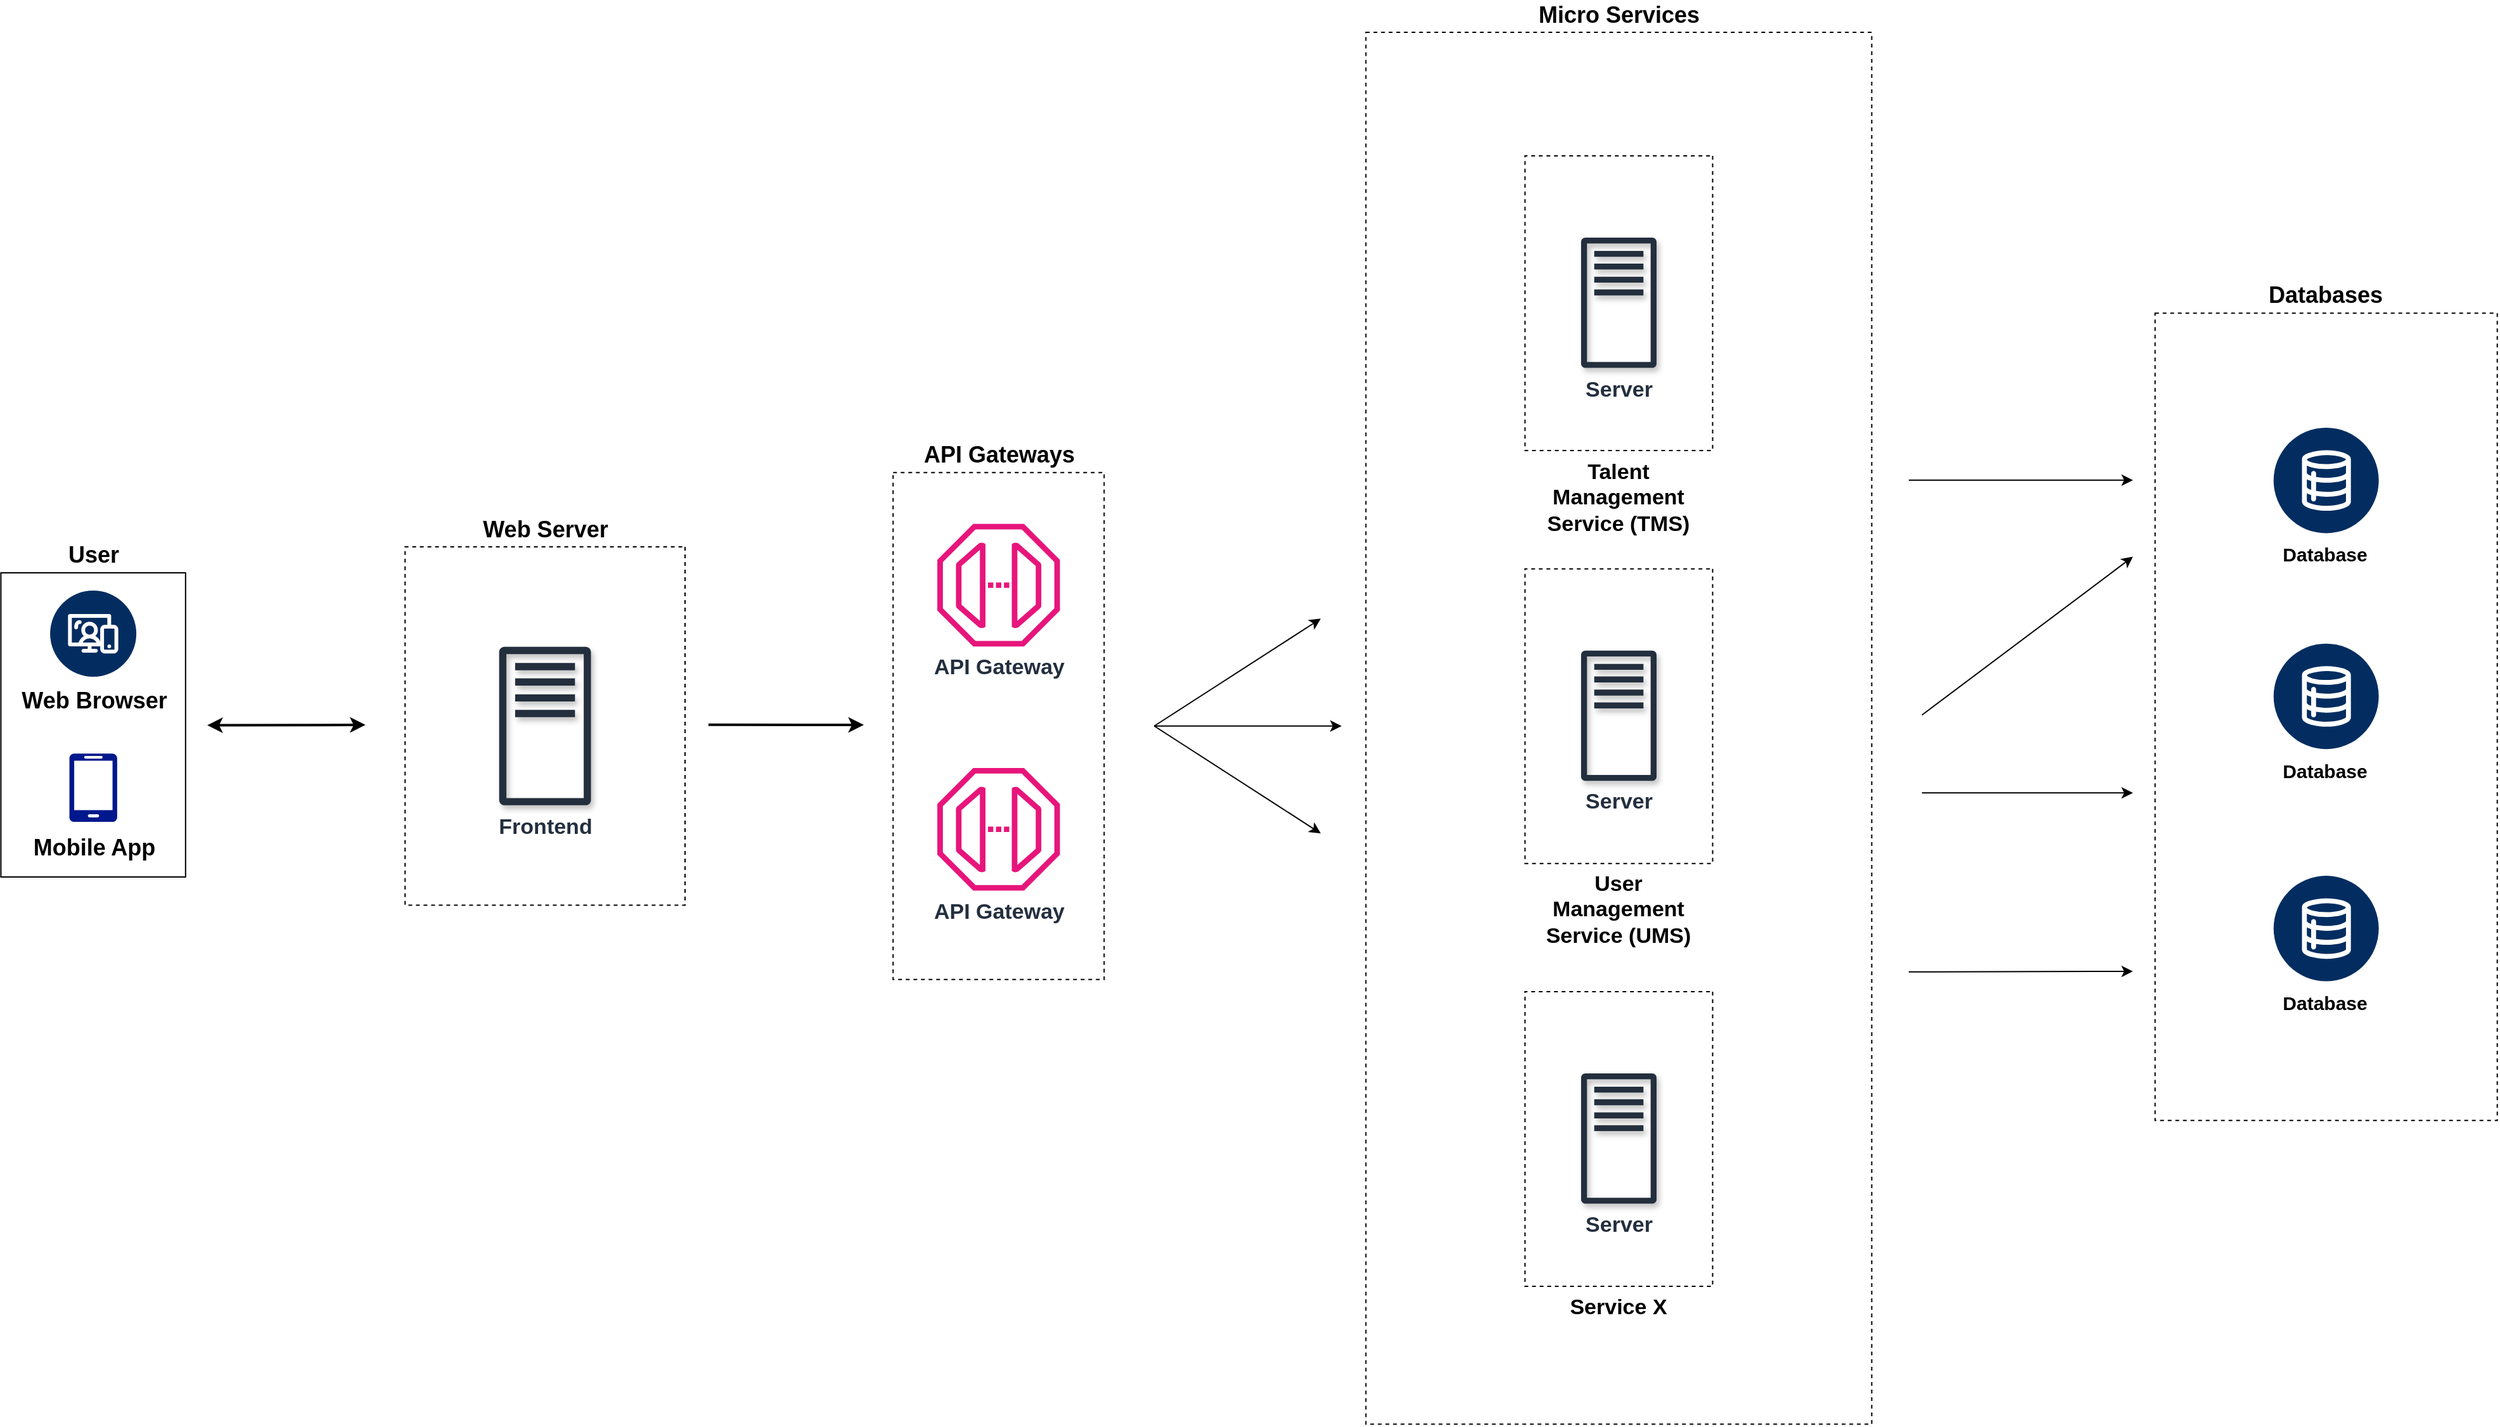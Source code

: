 <mxfile version="22.0.4" type="github">
  <diagram name="Page-1" id="LvNY7FXKQWi8iEAFDGLf">
    <mxGraphModel dx="5321" dy="1472" grid="1" gridSize="10" guides="1" tooltips="1" connect="1" arrows="1" fold="1" page="1" pageScale="1" pageWidth="827" pageHeight="1169" math="0" shadow="0">
      <root>
        <mxCell id="0" />
        <mxCell id="1" parent="0" />
        <mxCell id="ZSIqHXNkp4VvMcNmBLzM-55" value="" style="group" vertex="1" connectable="0" parent="1">
          <mxGeometry x="-2222.29" y="47.54" width="1969.64" height="1098.23" as="geometry" />
        </mxCell>
        <mxCell id="ZSIqHXNkp4VvMcNmBLzM-5" value="&lt;font style=&quot;font-size: 18px;&quot;&gt;User&lt;/font&gt;" style="rounded=0;whiteSpace=wrap;html=1;fillColor=none;container=0;fontSize=18;fontStyle=1;labelPosition=center;verticalLabelPosition=top;align=center;verticalAlign=bottom;" vertex="1" parent="ZSIqHXNkp4VvMcNmBLzM-55">
          <mxGeometry y="426.46" width="145.7" height="240" as="geometry" />
        </mxCell>
        <mxCell id="uqdXHjlTI7FaIm_EF8wb-11" value="" style="endArrow=classic;html=1;rounded=0;strokeWidth=2;" parent="ZSIqHXNkp4VvMcNmBLzM-55" edge="1">
          <mxGeometry width="50" height="50" relative="1" as="geometry">
            <mxPoint x="558.257" y="546.285" as="sourcePoint" />
            <mxPoint x="680.849" y="546.465" as="targetPoint" />
          </mxGeometry>
        </mxCell>
        <mxCell id="ZSIqHXNkp4VvMcNmBLzM-44" value="" style="endArrow=classic;startArrow=classic;html=1;rounded=0;strokeWidth=2;" edge="1" parent="ZSIqHXNkp4VvMcNmBLzM-55">
          <mxGeometry width="50" height="50" relative="1" as="geometry">
            <mxPoint x="162.799" y="546.751" as="sourcePoint" />
            <mxPoint x="287.68" y="546.465" as="targetPoint" />
          </mxGeometry>
        </mxCell>
        <mxCell id="ZSIqHXNkp4VvMcNmBLzM-3" value="" style="sketch=0;aspect=fixed;pointerEvents=1;shadow=0;dashed=0;html=1;strokeColor=none;labelPosition=center;verticalLabelPosition=bottom;verticalAlign=top;align=center;fillColor=#00188D;shape=mxgraph.azure.mobile;container=0;" vertex="1" parent="ZSIqHXNkp4VvMcNmBLzM-55">
          <mxGeometry x="53.972" y="569.044" width="37.756" height="53.937" as="geometry" />
        </mxCell>
        <mxCell id="ZSIqHXNkp4VvMcNmBLzM-4" value="&lt;font size=&quot;1&quot; style=&quot;&quot;&gt;&lt;b style=&quot;font-size: 18px;&quot;&gt;Mobile App&lt;/b&gt;&lt;/font&gt;" style="text;html=1;align=center;verticalAlign=middle;resizable=0;points=[];autosize=1;strokeColor=none;fillColor=none;container=0;" vertex="1" parent="ZSIqHXNkp4VvMcNmBLzM-55">
          <mxGeometry x="12.85" y="623.22" width="120" height="40" as="geometry" />
        </mxCell>
        <mxCell id="ZSIqHXNkp4VvMcNmBLzM-6" value="" style="verticalLabelPosition=bottom;aspect=fixed;html=1;shape=mxgraph.salesforce.web2;container=0;" vertex="1" parent="ZSIqHXNkp4VvMcNmBLzM-55">
          <mxGeometry x="38.846" y="440.469" width="68.007" height="68.007" as="geometry" />
        </mxCell>
        <mxCell id="ZSIqHXNkp4VvMcNmBLzM-7" value="&lt;font size=&quot;1&quot; style=&quot;&quot;&gt;&lt;b style=&quot;font-size: 18px;&quot;&gt;Web Browser&lt;/b&gt;&lt;/font&gt;" style="text;html=1;align=center;verticalAlign=middle;resizable=0;points=[];autosize=1;strokeColor=none;fillColor=none;container=0;" vertex="1" parent="ZSIqHXNkp4VvMcNmBLzM-55">
          <mxGeometry x="2.85" y="507.173" width="140" height="40" as="geometry" />
        </mxCell>
        <mxCell id="HdYODfSveYisiQmtVQ8u-7" value="" style="endArrow=classic;html=1;rounded=0;" parent="ZSIqHXNkp4VvMcNmBLzM-55" edge="1">
          <mxGeometry width="50" height="50" relative="1" as="geometry">
            <mxPoint x="1505.274" y="353.295" as="sourcePoint" />
            <mxPoint x="1682.19" y="353.358" as="targetPoint" />
          </mxGeometry>
        </mxCell>
        <mxCell id="uqdXHjlTI7FaIm_EF8wb-18" value="" style="endArrow=classic;html=1;rounded=0;" parent="ZSIqHXNkp4VvMcNmBLzM-55" edge="1">
          <mxGeometry width="50" height="50" relative="1" as="geometry">
            <mxPoint x="1515.681" y="538.693" as="sourcePoint" />
            <mxPoint x="1682.19" y="413.717" as="targetPoint" />
          </mxGeometry>
        </mxCell>
        <mxCell id="ZSIqHXNkp4VvMcNmBLzM-34" value="" style="endArrow=classic;html=1;rounded=0;" edge="1" parent="ZSIqHXNkp4VvMcNmBLzM-55">
          <mxGeometry width="50" height="50" relative="1" as="geometry">
            <mxPoint x="1505.274" y="741.393" as="sourcePoint" />
            <mxPoint x="1682.19" y="740.927" as="targetPoint" />
          </mxGeometry>
        </mxCell>
        <mxCell id="ZSIqHXNkp4VvMcNmBLzM-45" value="" style="endArrow=classic;html=1;rounded=0;" edge="1" parent="ZSIqHXNkp4VvMcNmBLzM-55">
          <mxGeometry width="50" height="50" relative="1" as="geometry">
            <mxPoint x="1515.681" y="600.026" as="sourcePoint" />
            <mxPoint x="1682.19" y="600.089" as="targetPoint" />
          </mxGeometry>
        </mxCell>
        <mxCell id="uqdXHjlTI7FaIm_EF8wb-22" value="" style="endArrow=classic;html=1;rounded=0;" parent="ZSIqHXNkp4VvMcNmBLzM-55" edge="1">
          <mxGeometry width="50" height="50" relative="1" as="geometry">
            <mxPoint x="910.005" y="547.344" as="sourcePoint" />
            <mxPoint x="1041.391" y="632.059" as="targetPoint" />
          </mxGeometry>
        </mxCell>
        <mxCell id="uqdXHjlTI7FaIm_EF8wb-23" value="" style="endArrow=classic;html=1;rounded=0;" parent="ZSIqHXNkp4VvMcNmBLzM-55" edge="1">
          <mxGeometry width="50" height="50" relative="1" as="geometry">
            <mxPoint x="910.005" y="547.344" as="sourcePoint" />
            <mxPoint x="1041.391" y="462.629" as="targetPoint" />
          </mxGeometry>
        </mxCell>
        <mxCell id="uqdXHjlTI7FaIm_EF8wb-24" value="" style="endArrow=classic;html=1;rounded=0;" parent="ZSIqHXNkp4VvMcNmBLzM-55" edge="1">
          <mxGeometry width="50" height="50" relative="1" as="geometry">
            <mxPoint x="910.005" y="547.344" as="sourcePoint" />
            <mxPoint x="1057.814" y="547.344" as="targetPoint" />
          </mxGeometry>
        </mxCell>
        <mxCell id="uqdXHjlTI7FaIm_EF8wb-31" value="&lt;b&gt;&lt;font style=&quot;font-size: 18px;&quot;&gt;Micro Services&lt;/font&gt;&lt;/b&gt;" style="rounded=0;whiteSpace=wrap;html=1;rotation=0;fillColor=none;dashed=1;container=0;labelPosition=center;verticalLabelPosition=top;align=center;verticalAlign=bottom;" parent="ZSIqHXNkp4VvMcNmBLzM-55" vertex="1">
          <mxGeometry x="1076.99" width="399.1" height="1098.23" as="geometry" />
        </mxCell>
        <mxCell id="ZSIqHXNkp4VvMcNmBLzM-22" value="" style="shape=image;html=1;verticalAlign=top;verticalLabelPosition=bottom;labelBackgroundColor=#ffffff;imageAspect=0;aspect=fixed;image=https://cdn1.iconfinder.com/data/icons/ionicons-fill-vol-1/512/ellipsis-vertical-128.png;container=0;" vertex="1" parent="ZSIqHXNkp4VvMcNmBLzM-55">
          <mxGeometry x="1251.569" y="1031.33" width="49.953" height="49.953" as="geometry" />
        </mxCell>
        <mxCell id="ZSIqHXNkp4VvMcNmBLzM-23" value="" style="shape=image;html=1;verticalAlign=top;verticalLabelPosition=bottom;labelBackgroundColor=#ffffff;imageAspect=0;aspect=fixed;image=https://cdn1.iconfinder.com/data/icons/ionicons-fill-vol-1/512/ellipsis-vertical-128.png;container=0;" vertex="1" parent="ZSIqHXNkp4VvMcNmBLzM-55">
          <mxGeometry x="1251.569" y="22.166" width="49.953" height="49.953" as="geometry" />
        </mxCell>
        <mxCell id="HdYODfSveYisiQmtVQ8u-20" value="" style="group;container=0;" parent="ZSIqHXNkp4VvMcNmBLzM-55" vertex="1" connectable="0">
          <mxGeometry x="1177.68" y="70.475" width="197.729" height="287.564" as="geometry" />
        </mxCell>
        <mxCell id="uqdXHjlTI7FaIm_EF8wb-34" value="&lt;b style=&quot;&quot;&gt;&lt;font style=&quot;font-size: 17px;&quot;&gt;Talent Management Service (TMS)&lt;/font&gt;&lt;/b&gt;" style="rounded=0;whiteSpace=wrap;html=1;direction=south;fillColor=none;dashed=1;container=0;labelPosition=center;verticalLabelPosition=bottom;align=center;verticalAlign=top;" parent="ZSIqHXNkp4VvMcNmBLzM-55" vertex="1">
          <mxGeometry x="1202.527" y="97.436" width="148.037" height="232.531" as="geometry" />
        </mxCell>
        <mxCell id="uqdXHjlTI7FaIm_EF8wb-33" value="&lt;font size=&quot;1&quot; style=&quot;&quot;&gt;&lt;b style=&quot;font-size: 17px;&quot;&gt;Server&lt;/b&gt;&lt;/font&gt;" style="sketch=0;outlineConnect=0;fontColor=#232F3E;gradientColor=none;fillColor=#232F3D;strokeColor=none;dashed=0;verticalLabelPosition=bottom;verticalAlign=top;align=center;html=1;fontSize=12;fontStyle=0;aspect=fixed;pointerEvents=1;shape=mxgraph.aws4.traditional_server;shadow=1;container=0;" parent="ZSIqHXNkp4VvMcNmBLzM-55" vertex="1">
          <mxGeometry x="1246.766" y="161.734" width="59.558" height="103.235" as="geometry" />
        </mxCell>
        <mxCell id="ZSIqHXNkp4VvMcNmBLzM-15" value="" style="group;container=0;" vertex="1" connectable="0" parent="ZSIqHXNkp4VvMcNmBLzM-55">
          <mxGeometry x="1177.68" y="396.33" width="197.729" height="287.564" as="geometry" />
        </mxCell>
        <mxCell id="ZSIqHXNkp4VvMcNmBLzM-16" value="&lt;b style=&quot;&quot;&gt;&lt;font style=&quot;font-size: 17px;&quot;&gt;User Management Service (UMS)&lt;/font&gt;&lt;/b&gt;" style="rounded=0;whiteSpace=wrap;html=1;direction=south;fillColor=none;dashed=1;container=0;labelPosition=center;verticalLabelPosition=bottom;align=center;verticalAlign=top;" vertex="1" parent="ZSIqHXNkp4VvMcNmBLzM-55">
          <mxGeometry x="1202.527" y="423.29" width="148.037" height="232.531" as="geometry" />
        </mxCell>
        <mxCell id="ZSIqHXNkp4VvMcNmBLzM-17" value="&lt;font size=&quot;1&quot; style=&quot;&quot;&gt;&lt;b style=&quot;font-size: 17px;&quot;&gt;Server&lt;/b&gt;&lt;/font&gt;" style="sketch=0;outlineConnect=0;fontColor=#232F3E;gradientColor=none;fillColor=#232F3D;strokeColor=none;dashed=0;verticalLabelPosition=bottom;verticalAlign=top;align=center;html=1;fontSize=12;fontStyle=0;aspect=fixed;pointerEvents=1;shape=mxgraph.aws4.traditional_server;shadow=1;container=0;" vertex="1" parent="ZSIqHXNkp4VvMcNmBLzM-55">
          <mxGeometry x="1246.766" y="487.588" width="59.558" height="103.235" as="geometry" />
        </mxCell>
        <mxCell id="ZSIqHXNkp4VvMcNmBLzM-19" value="" style="group;container=0;" vertex="1" connectable="0" parent="ZSIqHXNkp4VvMcNmBLzM-55">
          <mxGeometry x="1177.68" y="729.946" width="197.729" height="287.564" as="geometry" />
        </mxCell>
        <mxCell id="ZSIqHXNkp4VvMcNmBLzM-20" value="&lt;b style=&quot;&quot;&gt;&lt;font style=&quot;font-size: 17px;&quot;&gt;Service X&lt;/font&gt;&lt;/b&gt;" style="rounded=0;whiteSpace=wrap;html=1;direction=south;fillColor=none;dashed=1;container=0;labelPosition=center;verticalLabelPosition=bottom;align=center;verticalAlign=top;" vertex="1" parent="ZSIqHXNkp4VvMcNmBLzM-55">
          <mxGeometry x="1202.527" y="756.907" width="148.037" height="232.531" as="geometry" />
        </mxCell>
        <mxCell id="ZSIqHXNkp4VvMcNmBLzM-21" value="&lt;font size=&quot;1&quot; style=&quot;&quot;&gt;&lt;b style=&quot;font-size: 17px;&quot;&gt;Server&lt;/b&gt;&lt;/font&gt;" style="sketch=0;outlineConnect=0;fontColor=#232F3E;gradientColor=none;fillColor=#232F3D;strokeColor=none;dashed=0;verticalLabelPosition=bottom;verticalAlign=top;align=center;html=1;fontSize=12;fontStyle=0;aspect=fixed;pointerEvents=1;shape=mxgraph.aws4.traditional_server;shadow=1;container=0;" vertex="1" parent="ZSIqHXNkp4VvMcNmBLzM-55">
          <mxGeometry x="1246.766" y="821.205" width="59.558" height="103.235" as="geometry" />
        </mxCell>
        <mxCell id="HdYODfSveYisiQmtVQ8u-1" value="&lt;font style=&quot;font-size: 18px;&quot;&gt;&lt;span style=&quot;font-size: 18px;&quot;&gt;API Gateways&lt;/span&gt;&lt;/font&gt;" style="rounded=0;whiteSpace=wrap;html=1;fillColor=none;dashed=1;labelPosition=center;verticalLabelPosition=top;align=center;verticalAlign=bottom;container=0;fontSize=18;fontStyle=1" parent="ZSIqHXNkp4VvMcNmBLzM-55" vertex="1">
          <mxGeometry x="703.952" y="347.344" width="166.509" height="400.001" as="geometry" />
        </mxCell>
        <mxCell id="HdYODfSveYisiQmtVQ8u-2" value="&lt;font size=&quot;1&quot; style=&quot;&quot;&gt;&lt;b style=&quot;font-size: 17px;&quot;&gt;API Gateway&lt;/b&gt;&lt;/font&gt;" style="sketch=0;outlineConnect=0;fontColor=#232F3E;gradientColor=none;fillColor=#E7157B;strokeColor=none;dashed=0;verticalLabelPosition=bottom;verticalAlign=top;align=center;html=1;fontSize=12;fontStyle=0;aspect=fixed;pointerEvents=1;shape=mxgraph.aws4.endpoint;container=0;" parent="ZSIqHXNkp4VvMcNmBLzM-55" vertex="1">
          <mxGeometry x="738.835" y="387.836" width="96.742" height="96.742" as="geometry" />
        </mxCell>
        <mxCell id="HdYODfSveYisiQmtVQ8u-4" value="&lt;font size=&quot;1&quot; style=&quot;&quot;&gt;&lt;b style=&quot;font-size: 17px;&quot;&gt;API Gateway&lt;/b&gt;&lt;/font&gt;" style="sketch=0;outlineConnect=0;fontColor=#232F3E;gradientColor=none;fillColor=#E7157B;strokeColor=none;dashed=0;verticalLabelPosition=bottom;verticalAlign=top;align=center;html=1;fontSize=12;fontStyle=0;aspect=fixed;pointerEvents=1;shape=mxgraph.aws4.endpoint;container=0;" parent="ZSIqHXNkp4VvMcNmBLzM-55" vertex="1">
          <mxGeometry x="738.835" y="580.457" width="96.742" height="96.742" as="geometry" />
        </mxCell>
        <mxCell id="ZSIqHXNkp4VvMcNmBLzM-39" value="&lt;b style=&quot;&quot;&gt;&lt;font style=&quot;font-size: 18px;&quot;&gt;Web Server&lt;/font&gt;&lt;/b&gt;" style="rounded=0;whiteSpace=wrap;html=1;direction=south;fillColor=none;dashed=1;container=0;labelPosition=center;verticalLabelPosition=top;align=center;verticalAlign=bottom;" vertex="1" parent="ZSIqHXNkp4VvMcNmBLzM-55">
          <mxGeometry x="318.9" y="405.987" width="220.884" height="282.714" as="geometry" />
        </mxCell>
        <mxCell id="ZSIqHXNkp4VvMcNmBLzM-40" value="&lt;font size=&quot;1&quot; style=&quot;&quot;&gt;&lt;b style=&quot;font-size: 17px;&quot;&gt;Frontend&lt;/b&gt;&lt;/font&gt;" style="sketch=0;outlineConnect=0;fontColor=#232F3E;gradientColor=none;fillColor=#232F3D;strokeColor=none;dashed=0;verticalLabelPosition=bottom;verticalAlign=top;align=center;html=1;fontSize=12;fontStyle=0;aspect=fixed;pointerEvents=1;shape=mxgraph.aws4.traditional_server;shadow=1;container=0;" vertex="1" parent="ZSIqHXNkp4VvMcNmBLzM-55">
          <mxGeometry x="393.137" y="484.582" width="72.411" height="125.515" as="geometry" />
        </mxCell>
        <mxCell id="ZSIqHXNkp4VvMcNmBLzM-30" value="" style="shape=image;html=1;verticalAlign=top;verticalLabelPosition=bottom;labelBackgroundColor=#ffffff;imageAspect=0;aspect=fixed;image=https://cdn1.iconfinder.com/data/icons/ionicons-fill-vol-1/512/ellipsis-vertical-128.png;container=0;" vertex="1" parent="ZSIqHXNkp4VvMcNmBLzM-55">
          <mxGeometry x="1809.663" y="238.739" width="49.953" height="49.953" as="geometry" />
        </mxCell>
        <mxCell id="ZSIqHXNkp4VvMcNmBLzM-31" value="" style="shape=image;html=1;verticalAlign=top;verticalLabelPosition=bottom;labelBackgroundColor=#ffffff;imageAspect=0;aspect=fixed;image=https://cdn1.iconfinder.com/data/icons/ionicons-fill-vol-1/512/ellipsis-vertical-128.png;container=0;" vertex="1" parent="ZSIqHXNkp4VvMcNmBLzM-55">
          <mxGeometry x="1809.673" y="799.973" width="49.953" height="49.953" as="geometry" />
        </mxCell>
        <mxCell id="uqdXHjlTI7FaIm_EF8wb-41" value="" style="verticalLabelPosition=bottom;aspect=fixed;html=1;shape=mxgraph.salesforce.data2;container=0;" parent="ZSIqHXNkp4VvMcNmBLzM-55" vertex="1">
          <mxGeometry x="1793.012" y="311.942" width="83.254" height="83.254" as="geometry" />
        </mxCell>
        <mxCell id="uqdXHjlTI7FaIm_EF8wb-42" value="&lt;font style=&quot;font-size: 15px;&quot;&gt;&lt;b&gt;Database&lt;/b&gt;&lt;/font&gt;" style="text;html=1;align=center;verticalAlign=middle;resizable=0;points=[];autosize=1;strokeColor=none;fillColor=none;container=0;" parent="ZSIqHXNkp4VvMcNmBLzM-55" vertex="1">
          <mxGeometry x="1787.808" y="396.657" width="90" height="30" as="geometry" />
        </mxCell>
        <mxCell id="uqdXHjlTI7FaIm_EF8wb-46" value="" style="verticalLabelPosition=bottom;aspect=fixed;html=1;shape=mxgraph.salesforce.data2;container=0;" parent="ZSIqHXNkp4VvMcNmBLzM-55" vertex="1">
          <mxGeometry x="1793.012" y="482.293" width="83.254" height="83.254" as="geometry" />
        </mxCell>
        <mxCell id="uqdXHjlTI7FaIm_EF8wb-47" value="&lt;font style=&quot;font-size: 15px;&quot;&gt;&lt;b&gt;Database&lt;/b&gt;&lt;/font&gt;" style="text;html=1;align=center;verticalAlign=middle;resizable=0;points=[];autosize=1;strokeColor=none;fillColor=none;container=0;" parent="ZSIqHXNkp4VvMcNmBLzM-55" vertex="1">
          <mxGeometry x="1787.808" y="567.007" width="90" height="30" as="geometry" />
        </mxCell>
        <mxCell id="uqdXHjlTI7FaIm_EF8wb-48" value="" style="verticalLabelPosition=bottom;aspect=fixed;html=1;shape=mxgraph.salesforce.data2;container=0;" parent="ZSIqHXNkp4VvMcNmBLzM-55" vertex="1">
          <mxGeometry x="1793.012" y="665.488" width="83.254" height="83.254" as="geometry" />
        </mxCell>
        <mxCell id="uqdXHjlTI7FaIm_EF8wb-49" value="&lt;font style=&quot;font-size: 15px;&quot;&gt;&lt;b&gt;Database&lt;/b&gt;&lt;/font&gt;" style="text;html=1;align=center;verticalAlign=middle;resizable=0;points=[];autosize=1;strokeColor=none;fillColor=none;container=0;" parent="ZSIqHXNkp4VvMcNmBLzM-55" vertex="1">
          <mxGeometry x="1787.808" y="750.204" width="90" height="30" as="geometry" />
        </mxCell>
        <mxCell id="ZSIqHXNkp4VvMcNmBLzM-54" value="&lt;font style=&quot;font-size: 18px;&quot;&gt;&lt;b&gt;Databases&lt;/b&gt;&lt;/font&gt;" style="rounded=0;whiteSpace=wrap;html=1;fillColor=none;dashed=1;labelPosition=center;verticalLabelPosition=top;align=center;verticalAlign=bottom;" vertex="1" parent="ZSIqHXNkp4VvMcNmBLzM-55">
          <mxGeometry x="1699.64" y="221.61" width="270" height="637" as="geometry" />
        </mxCell>
      </root>
    </mxGraphModel>
  </diagram>
</mxfile>
